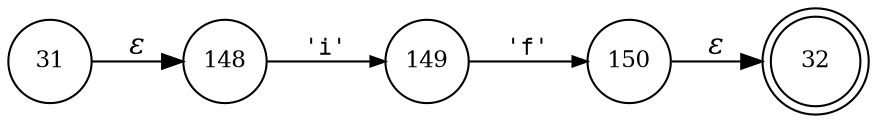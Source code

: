 digraph ATN {
rankdir=LR;
s32[fontsize=11, label="32", shape=doublecircle, fixedsize=true, width=.6];
s148[fontsize=11,label="148", shape=circle, fixedsize=true, width=.55, peripheries=1];
s149[fontsize=11,label="149", shape=circle, fixedsize=true, width=.55, peripheries=1];
s150[fontsize=11,label="150", shape=circle, fixedsize=true, width=.55, peripheries=1];
s31[fontsize=11,label="31", shape=circle, fixedsize=true, width=.55, peripheries=1];
s31 -> s148 [fontname="Times-Italic", label="&epsilon;"];
s148 -> s149 [fontsize=11, fontname="Courier", arrowsize=.7, label = "'i'", arrowhead = normal];
s149 -> s150 [fontsize=11, fontname="Courier", arrowsize=.7, label = "'f'", arrowhead = normal];
s150 -> s32 [fontname="Times-Italic", label="&epsilon;"];
}